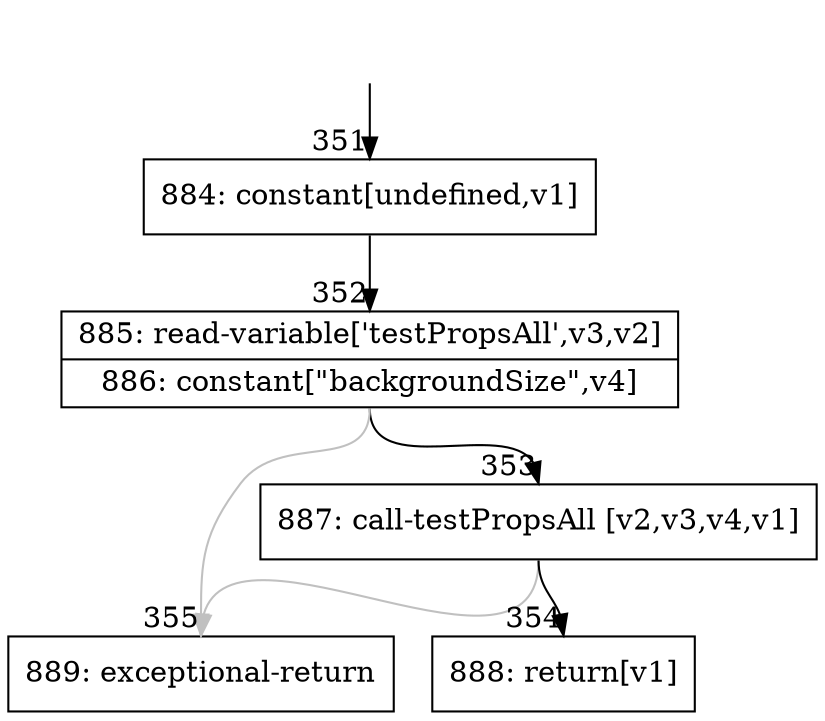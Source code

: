 digraph {
rankdir="TD"
BB_entry36[shape=none,label=""];
BB_entry36 -> BB351 [tailport=s, headport=n, headlabel="    351"]
BB351 [shape=record label="{884: constant[undefined,v1]}" ] 
BB351 -> BB352 [tailport=s, headport=n, headlabel="      352"]
BB352 [shape=record label="{885: read-variable['testPropsAll',v3,v2]|886: constant[\"backgroundSize\",v4]}" ] 
BB352 -> BB353 [tailport=s, headport=n, headlabel="      353"]
BB352 -> BB355 [tailport=s, headport=n, color=gray, headlabel="      355"]
BB353 [shape=record label="{887: call-testPropsAll [v2,v3,v4,v1]}" ] 
BB353 -> BB354 [tailport=s, headport=n, headlabel="      354"]
BB353 -> BB355 [tailport=s, headport=n, color=gray]
BB354 [shape=record label="{888: return[v1]}" ] 
BB355 [shape=record label="{889: exceptional-return}" ] 
//#$~ 345
}
